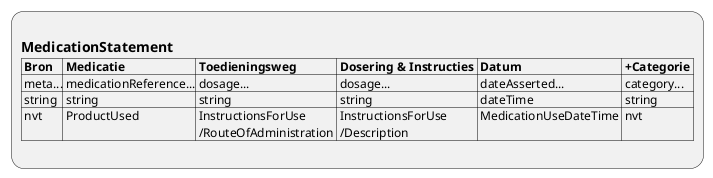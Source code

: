 @startuml ViewDefinition-MedicationStatement
:
== MedicationStatement
|= Bron |= Medicatie |= Toedieningsweg |= Dosering & Instructies |= Datum |= +Categorie |
| meta...| medicationReference...| dosage...| dosage...| dateAsserted...| category...|
| string | string | string | string | dateTime | string |
| nvt | ProductUsed | InstructionsForUse\n /RouteOfAdministration | InstructionsForUse\n /Description | MedicationUseDateTime | nvt |
;
@enduml